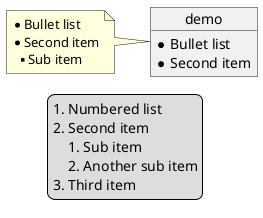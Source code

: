 @startuml

object demo {
    * Bullet list
    * Second item
}
note left
    * Bullet list
    * Second item
    ** Sub item
end note

legend
    # Numbered list
    # Second item
    ## Sub item
    ## Another sub item
    # Third item
end legend

@enduml